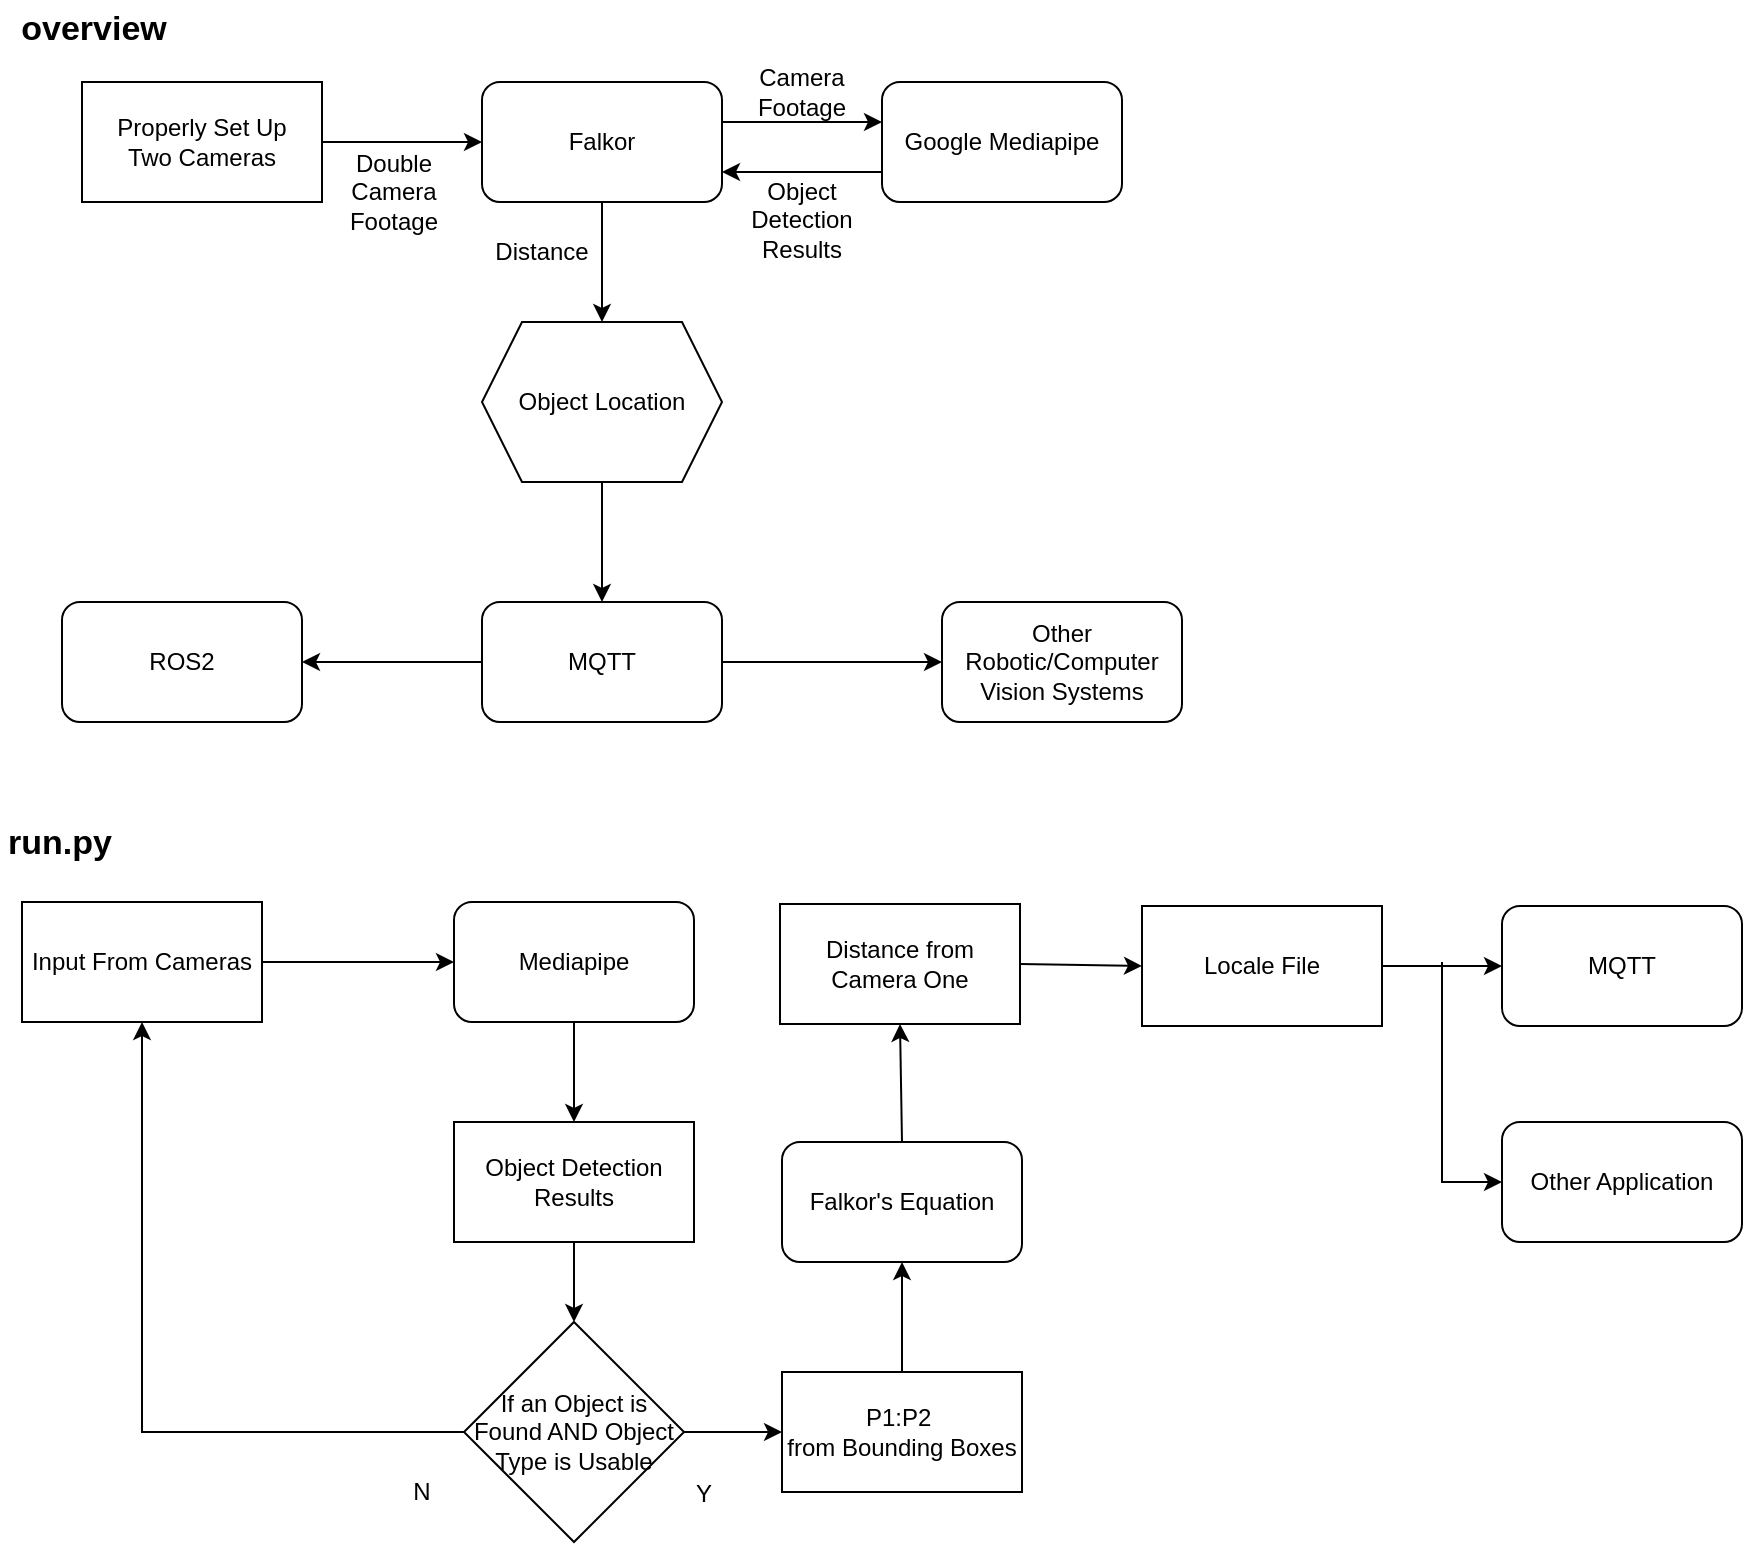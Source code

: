 <mxfile version="22.0.8" type="device">
  <diagram name="Page-1" id="YKMOJ-bykEKxur6jDdQA">
    <mxGraphModel dx="2586" dy="2527" grid="1" gridSize="10" guides="1" tooltips="1" connect="1" arrows="1" fold="1" page="1" pageScale="1" pageWidth="850" pageHeight="1100" math="0" shadow="0">
      <root>
        <mxCell id="0" />
        <mxCell id="1" parent="0" />
        <mxCell id="fE6xJx7oo6dlXJgzvuy0-1" value="Input From Cameras" style="rounded=0;whiteSpace=wrap;html=1;" parent="1" vertex="1">
          <mxGeometry x="140" y="220" width="120" height="60" as="geometry" />
        </mxCell>
        <mxCell id="fE6xJx7oo6dlXJgzvuy0-2" value="Object Detection Results" style="rounded=0;whiteSpace=wrap;html=1;" parent="1" vertex="1">
          <mxGeometry x="356" y="330" width="120" height="60" as="geometry" />
        </mxCell>
        <mxCell id="fE6xJx7oo6dlXJgzvuy0-3" value="Mediapipe" style="rounded=1;whiteSpace=wrap;html=1;" parent="1" vertex="1">
          <mxGeometry x="356" y="220" width="120" height="60" as="geometry" />
        </mxCell>
        <mxCell id="fE6xJx7oo6dlXJgzvuy0-4" value="" style="endArrow=classic;html=1;rounded=0;exitX=1;exitY=0.5;exitDx=0;exitDy=0;entryX=0;entryY=0.5;entryDx=0;entryDy=0;" parent="1" source="fE6xJx7oo6dlXJgzvuy0-1" target="fE6xJx7oo6dlXJgzvuy0-3" edge="1">
          <mxGeometry width="50" height="50" relative="1" as="geometry">
            <mxPoint x="400" y="420" as="sourcePoint" />
            <mxPoint x="450" y="370" as="targetPoint" />
          </mxGeometry>
        </mxCell>
        <mxCell id="fE6xJx7oo6dlXJgzvuy0-5" value="" style="endArrow=classic;html=1;rounded=0;exitX=0.5;exitY=1;exitDx=0;exitDy=0;entryX=0.5;entryY=0;entryDx=0;entryDy=0;" parent="1" source="fE6xJx7oo6dlXJgzvuy0-3" target="fE6xJx7oo6dlXJgzvuy0-2" edge="1">
          <mxGeometry width="50" height="50" relative="1" as="geometry">
            <mxPoint x="356" y="420" as="sourcePoint" />
            <mxPoint x="366" y="330" as="targetPoint" />
          </mxGeometry>
        </mxCell>
        <mxCell id="fE6xJx7oo6dlXJgzvuy0-6" value="If an Object is Found AND Object Type is Usable" style="rhombus;whiteSpace=wrap;html=1;" parent="1" vertex="1">
          <mxGeometry x="361" y="430" width="110" height="110" as="geometry" />
        </mxCell>
        <mxCell id="fE6xJx7oo6dlXJgzvuy0-7" value="" style="endArrow=classic;html=1;rounded=0;exitX=0.5;exitY=1;exitDx=0;exitDy=0;entryX=0.5;entryY=0;entryDx=0;entryDy=0;" parent="1" source="fE6xJx7oo6dlXJgzvuy0-2" target="fE6xJx7oo6dlXJgzvuy0-6" edge="1">
          <mxGeometry width="50" height="50" relative="1" as="geometry">
            <mxPoint x="356" y="420" as="sourcePoint" />
            <mxPoint x="406" y="370" as="targetPoint" />
          </mxGeometry>
        </mxCell>
        <mxCell id="fE6xJx7oo6dlXJgzvuy0-8" value="" style="endArrow=classic;html=1;rounded=0;entryX=0.5;entryY=1;entryDx=0;entryDy=0;exitX=0;exitY=0.5;exitDx=0;exitDy=0;" parent="1" source="fE6xJx7oo6dlXJgzvuy0-6" target="fE6xJx7oo6dlXJgzvuy0-1" edge="1">
          <mxGeometry width="50" height="50" relative="1" as="geometry">
            <mxPoint x="400" y="420" as="sourcePoint" />
            <mxPoint x="450" y="370" as="targetPoint" />
            <Array as="points">
              <mxPoint x="200" y="485" />
            </Array>
          </mxGeometry>
        </mxCell>
        <mxCell id="fE6xJx7oo6dlXJgzvuy0-9" value="N" style="text;html=1;strokeColor=none;fillColor=none;align=center;verticalAlign=middle;whiteSpace=wrap;rounded=0;" parent="1" vertex="1">
          <mxGeometry x="310" y="500" width="60" height="30" as="geometry" />
        </mxCell>
        <mxCell id="fE6xJx7oo6dlXJgzvuy0-12" value="Y" style="text;html=1;strokeColor=none;fillColor=none;align=center;verticalAlign=middle;whiteSpace=wrap;rounded=0;" parent="1" vertex="1">
          <mxGeometry x="451" y="501" width="60" height="30" as="geometry" />
        </mxCell>
        <mxCell id="fE6xJx7oo6dlXJgzvuy0-13" value="&lt;div&gt;P1:P2&amp;nbsp;&lt;/div&gt;&lt;div&gt;from Bounding Boxes&lt;/div&gt;" style="rounded=0;whiteSpace=wrap;html=1;" parent="1" vertex="1">
          <mxGeometry x="520" y="455" width="120" height="60" as="geometry" />
        </mxCell>
        <mxCell id="fE6xJx7oo6dlXJgzvuy0-14" value="" style="endArrow=classic;html=1;rounded=0;exitX=1;exitY=0.5;exitDx=0;exitDy=0;entryX=0;entryY=0.5;entryDx=0;entryDy=0;" parent="1" source="fE6xJx7oo6dlXJgzvuy0-6" target="fE6xJx7oo6dlXJgzvuy0-13" edge="1">
          <mxGeometry width="50" height="50" relative="1" as="geometry">
            <mxPoint x="520" y="570" as="sourcePoint" />
            <mxPoint x="570" y="520" as="targetPoint" />
          </mxGeometry>
        </mxCell>
        <mxCell id="fE6xJx7oo6dlXJgzvuy0-15" value="Locale File" style="rounded=0;whiteSpace=wrap;html=1;" parent="1" vertex="1">
          <mxGeometry x="700" y="222" width="120" height="60" as="geometry" />
        </mxCell>
        <mxCell id="fE6xJx7oo6dlXJgzvuy0-16" value="Falkor&#39;s Equation" style="rounded=1;whiteSpace=wrap;html=1;" parent="1" vertex="1">
          <mxGeometry x="520" y="340" width="120" height="60" as="geometry" />
        </mxCell>
        <mxCell id="fE6xJx7oo6dlXJgzvuy0-17" value="" style="endArrow=classic;html=1;rounded=0;exitX=0.5;exitY=0;exitDx=0;exitDy=0;entryX=0.5;entryY=1;entryDx=0;entryDy=0;" parent="1" source="fE6xJx7oo6dlXJgzvuy0-13" target="fE6xJx7oo6dlXJgzvuy0-16" edge="1">
          <mxGeometry width="50" height="50" relative="1" as="geometry">
            <mxPoint x="680" y="440" as="sourcePoint" />
            <mxPoint x="730" y="390" as="targetPoint" />
          </mxGeometry>
        </mxCell>
        <mxCell id="fE6xJx7oo6dlXJgzvuy0-18" value="Distance from Camera One" style="rounded=0;whiteSpace=wrap;html=1;" parent="1" vertex="1">
          <mxGeometry x="519" y="221" width="120" height="60" as="geometry" />
        </mxCell>
        <mxCell id="fE6xJx7oo6dlXJgzvuy0-19" value="" style="endArrow=classic;html=1;rounded=0;exitX=0.5;exitY=0;exitDx=0;exitDy=0;entryX=0.5;entryY=1;entryDx=0;entryDy=0;" parent="1" source="fE6xJx7oo6dlXJgzvuy0-16" target="fE6xJx7oo6dlXJgzvuy0-18" edge="1">
          <mxGeometry width="50" height="50" relative="1" as="geometry">
            <mxPoint x="690" y="310" as="sourcePoint" />
            <mxPoint x="740" y="260" as="targetPoint" />
          </mxGeometry>
        </mxCell>
        <mxCell id="fE6xJx7oo6dlXJgzvuy0-20" value="" style="endArrow=classic;html=1;rounded=0;exitX=1;exitY=0.5;exitDx=0;exitDy=0;entryX=0;entryY=0.5;entryDx=0;entryDy=0;" parent="1" source="fE6xJx7oo6dlXJgzvuy0-18" target="fE6xJx7oo6dlXJgzvuy0-15" edge="1">
          <mxGeometry width="50" height="50" relative="1" as="geometry">
            <mxPoint x="690" y="310" as="sourcePoint" />
            <mxPoint x="740" y="260" as="targetPoint" />
          </mxGeometry>
        </mxCell>
        <mxCell id="fE6xJx7oo6dlXJgzvuy0-21" value="MQTT" style="rounded=1;whiteSpace=wrap;html=1;" parent="1" vertex="1">
          <mxGeometry x="880" y="222" width="120" height="60" as="geometry" />
        </mxCell>
        <mxCell id="fE6xJx7oo6dlXJgzvuy0-22" value="Other Application" style="rounded=1;whiteSpace=wrap;html=1;" parent="1" vertex="1">
          <mxGeometry x="880" y="330" width="120" height="60" as="geometry" />
        </mxCell>
        <mxCell id="fE6xJx7oo6dlXJgzvuy0-23" value="" style="endArrow=classic;html=1;rounded=0;exitX=1;exitY=0.5;exitDx=0;exitDy=0;entryX=0;entryY=0.5;entryDx=0;entryDy=0;" parent="1" source="fE6xJx7oo6dlXJgzvuy0-15" target="fE6xJx7oo6dlXJgzvuy0-21" edge="1">
          <mxGeometry width="50" height="50" relative="1" as="geometry">
            <mxPoint x="830" y="270" as="sourcePoint" />
            <mxPoint x="960" y="300" as="targetPoint" />
          </mxGeometry>
        </mxCell>
        <mxCell id="fE6xJx7oo6dlXJgzvuy0-24" value="" style="endArrow=classic;html=1;rounded=0;entryX=0;entryY=0.5;entryDx=0;entryDy=0;" parent="1" target="fE6xJx7oo6dlXJgzvuy0-22" edge="1">
          <mxGeometry width="50" height="50" relative="1" as="geometry">
            <mxPoint x="850" y="250" as="sourcePoint" />
            <mxPoint x="960" y="300" as="targetPoint" />
            <Array as="points">
              <mxPoint x="850" y="360" />
            </Array>
          </mxGeometry>
        </mxCell>
        <mxCell id="fE6xJx7oo6dlXJgzvuy0-25" value="overview" style="text;html=1;strokeColor=none;fillColor=none;align=center;verticalAlign=middle;whiteSpace=wrap;rounded=0;fontStyle=1;fontSize=17;" parent="1" vertex="1">
          <mxGeometry x="146" y="-231" width="60" height="30" as="geometry" />
        </mxCell>
        <mxCell id="Aqp9dYannJhETXkKB-Ly-19" value="&lt;div&gt;Properly Set Up&lt;/div&gt;&lt;div&gt;Two Cameras&lt;/div&gt;" style="rounded=0;whiteSpace=wrap;html=1;" vertex="1" parent="1">
          <mxGeometry x="170" y="-190" width="120" height="60" as="geometry" />
        </mxCell>
        <mxCell id="Aqp9dYannJhETXkKB-Ly-20" value="Falkor" style="rounded=1;whiteSpace=wrap;html=1;" vertex="1" parent="1">
          <mxGeometry x="370" y="-190" width="120" height="60" as="geometry" />
        </mxCell>
        <mxCell id="Aqp9dYannJhETXkKB-Ly-21" value="Google Mediapipe" style="rounded=1;whiteSpace=wrap;html=1;" vertex="1" parent="1">
          <mxGeometry x="570" y="-190" width="120" height="60" as="geometry" />
        </mxCell>
        <mxCell id="Aqp9dYannJhETXkKB-Ly-22" value="Object Location" style="shape=hexagon;perimeter=hexagonPerimeter2;whiteSpace=wrap;html=1;fixedSize=1;" vertex="1" parent="1">
          <mxGeometry x="370" y="-70" width="120" height="80" as="geometry" />
        </mxCell>
        <mxCell id="Aqp9dYannJhETXkKB-Ly-23" value="" style="endArrow=classic;html=1;rounded=0;exitX=1;exitY=0.5;exitDx=0;exitDy=0;entryX=0;entryY=0.5;entryDx=0;entryDy=0;" edge="1" parent="1" source="Aqp9dYannJhETXkKB-Ly-19" target="Aqp9dYannJhETXkKB-Ly-20">
          <mxGeometry width="50" height="50" relative="1" as="geometry">
            <mxPoint x="360" y="-70" as="sourcePoint" />
            <mxPoint x="230" y="-160" as="targetPoint" />
          </mxGeometry>
        </mxCell>
        <mxCell id="Aqp9dYannJhETXkKB-Ly-24" value="" style="endArrow=classic;html=1;rounded=0;exitX=1;exitY=0.5;exitDx=0;exitDy=0;entryX=0;entryY=0.5;entryDx=0;entryDy=0;" edge="1" parent="1">
          <mxGeometry width="50" height="50" relative="1" as="geometry">
            <mxPoint x="490" y="-170" as="sourcePoint" />
            <mxPoint x="570" y="-170" as="targetPoint" />
            <Array as="points">
              <mxPoint x="520" y="-170" />
            </Array>
          </mxGeometry>
        </mxCell>
        <mxCell id="Aqp9dYannJhETXkKB-Ly-25" value="" style="endArrow=classic;html=1;rounded=0;entryX=1;entryY=0.75;entryDx=0;entryDy=0;" edge="1" parent="1" target="Aqp9dYannJhETXkKB-Ly-20">
          <mxGeometry width="50" height="50" relative="1" as="geometry">
            <mxPoint x="570" y="-145" as="sourcePoint" />
            <mxPoint x="580" y="-160" as="targetPoint" />
            <Array as="points">
              <mxPoint x="520" y="-145" />
            </Array>
          </mxGeometry>
        </mxCell>
        <mxCell id="Aqp9dYannJhETXkKB-Ly-26" value="" style="endArrow=classic;html=1;rounded=0;exitX=0.5;exitY=1;exitDx=0;exitDy=0;entryX=0.5;entryY=0;entryDx=0;entryDy=0;" edge="1" parent="1" source="Aqp9dYannJhETXkKB-Ly-20" target="Aqp9dYannJhETXkKB-Ly-22">
          <mxGeometry width="50" height="50" relative="1" as="geometry">
            <mxPoint x="450" y="-80" as="sourcePoint" />
            <mxPoint x="500" y="-130" as="targetPoint" />
          </mxGeometry>
        </mxCell>
        <mxCell id="Aqp9dYannJhETXkKB-Ly-27" value="Double Camera Footage" style="text;html=1;strokeColor=none;fillColor=none;align=center;verticalAlign=middle;whiteSpace=wrap;rounded=0;" vertex="1" parent="1">
          <mxGeometry x="296" y="-150" width="60" height="30" as="geometry" />
        </mxCell>
        <mxCell id="Aqp9dYannJhETXkKB-Ly-28" value="Object Detection Results" style="text;html=1;strokeColor=none;fillColor=none;align=center;verticalAlign=middle;whiteSpace=wrap;rounded=0;" vertex="1" parent="1">
          <mxGeometry x="500" y="-136" width="60" height="30" as="geometry" />
        </mxCell>
        <mxCell id="Aqp9dYannJhETXkKB-Ly-29" value="&lt;div&gt;Camera &lt;br&gt;&lt;/div&gt;&lt;div&gt;Footage&lt;br&gt;&lt;/div&gt;" style="text;html=1;strokeColor=none;fillColor=none;align=center;verticalAlign=middle;whiteSpace=wrap;rounded=0;" vertex="1" parent="1">
          <mxGeometry x="500" y="-200" width="60" height="30" as="geometry" />
        </mxCell>
        <mxCell id="Aqp9dYannJhETXkKB-Ly-30" value="MQTT" style="rounded=1;whiteSpace=wrap;html=1;" vertex="1" parent="1">
          <mxGeometry x="370" y="70" width="120" height="60" as="geometry" />
        </mxCell>
        <mxCell id="Aqp9dYannJhETXkKB-Ly-31" value="" style="endArrow=classic;html=1;rounded=0;exitX=0.5;exitY=1;exitDx=0;exitDy=0;entryX=0.5;entryY=0;entryDx=0;entryDy=0;" edge="1" parent="1" source="Aqp9dYannJhETXkKB-Ly-22" target="Aqp9dYannJhETXkKB-Ly-30">
          <mxGeometry width="50" height="50" relative="1" as="geometry">
            <mxPoint x="180" y="310" as="sourcePoint" />
            <mxPoint x="280" y="130" as="targetPoint" />
          </mxGeometry>
        </mxCell>
        <mxCell id="Aqp9dYannJhETXkKB-Ly-32" value="Distance" style="text;html=1;strokeColor=none;fillColor=none;align=center;verticalAlign=middle;whiteSpace=wrap;rounded=0;rotation=0;" vertex="1" parent="1">
          <mxGeometry x="370" y="-120" width="60" height="30" as="geometry" />
        </mxCell>
        <mxCell id="Aqp9dYannJhETXkKB-Ly-33" value="" style="endArrow=classic;html=1;rounded=0;exitX=0;exitY=0.5;exitDx=0;exitDy=0;" edge="1" parent="1" source="Aqp9dYannJhETXkKB-Ly-30">
          <mxGeometry width="50" height="50" relative="1" as="geometry">
            <mxPoint x="410" y="50" as="sourcePoint" />
            <mxPoint x="280" y="100" as="targetPoint" />
          </mxGeometry>
        </mxCell>
        <mxCell id="Aqp9dYannJhETXkKB-Ly-34" value="" style="endArrow=classic;html=1;rounded=0;exitX=1;exitY=0.5;exitDx=0;exitDy=0;" edge="1" parent="1" source="Aqp9dYannJhETXkKB-Ly-30">
          <mxGeometry width="50" height="50" relative="1" as="geometry">
            <mxPoint x="380" y="110" as="sourcePoint" />
            <mxPoint x="600" y="100" as="targetPoint" />
          </mxGeometry>
        </mxCell>
        <mxCell id="Aqp9dYannJhETXkKB-Ly-35" value="ROS2" style="rounded=1;whiteSpace=wrap;html=1;" vertex="1" parent="1">
          <mxGeometry x="160" y="70" width="120" height="60" as="geometry" />
        </mxCell>
        <mxCell id="Aqp9dYannJhETXkKB-Ly-36" value="Other Robotic/Computer Vision Systems" style="rounded=1;whiteSpace=wrap;html=1;" vertex="1" parent="1">
          <mxGeometry x="600" y="70" width="120" height="60" as="geometry" />
        </mxCell>
        <mxCell id="Aqp9dYannJhETXkKB-Ly-37" value="run.py" style="text;html=1;strokeColor=none;fillColor=none;align=center;verticalAlign=middle;whiteSpace=wrap;rounded=0;fontStyle=1;fontSize=17;" vertex="1" parent="1">
          <mxGeometry x="129" y="176" width="60" height="30" as="geometry" />
        </mxCell>
      </root>
    </mxGraphModel>
  </diagram>
</mxfile>
